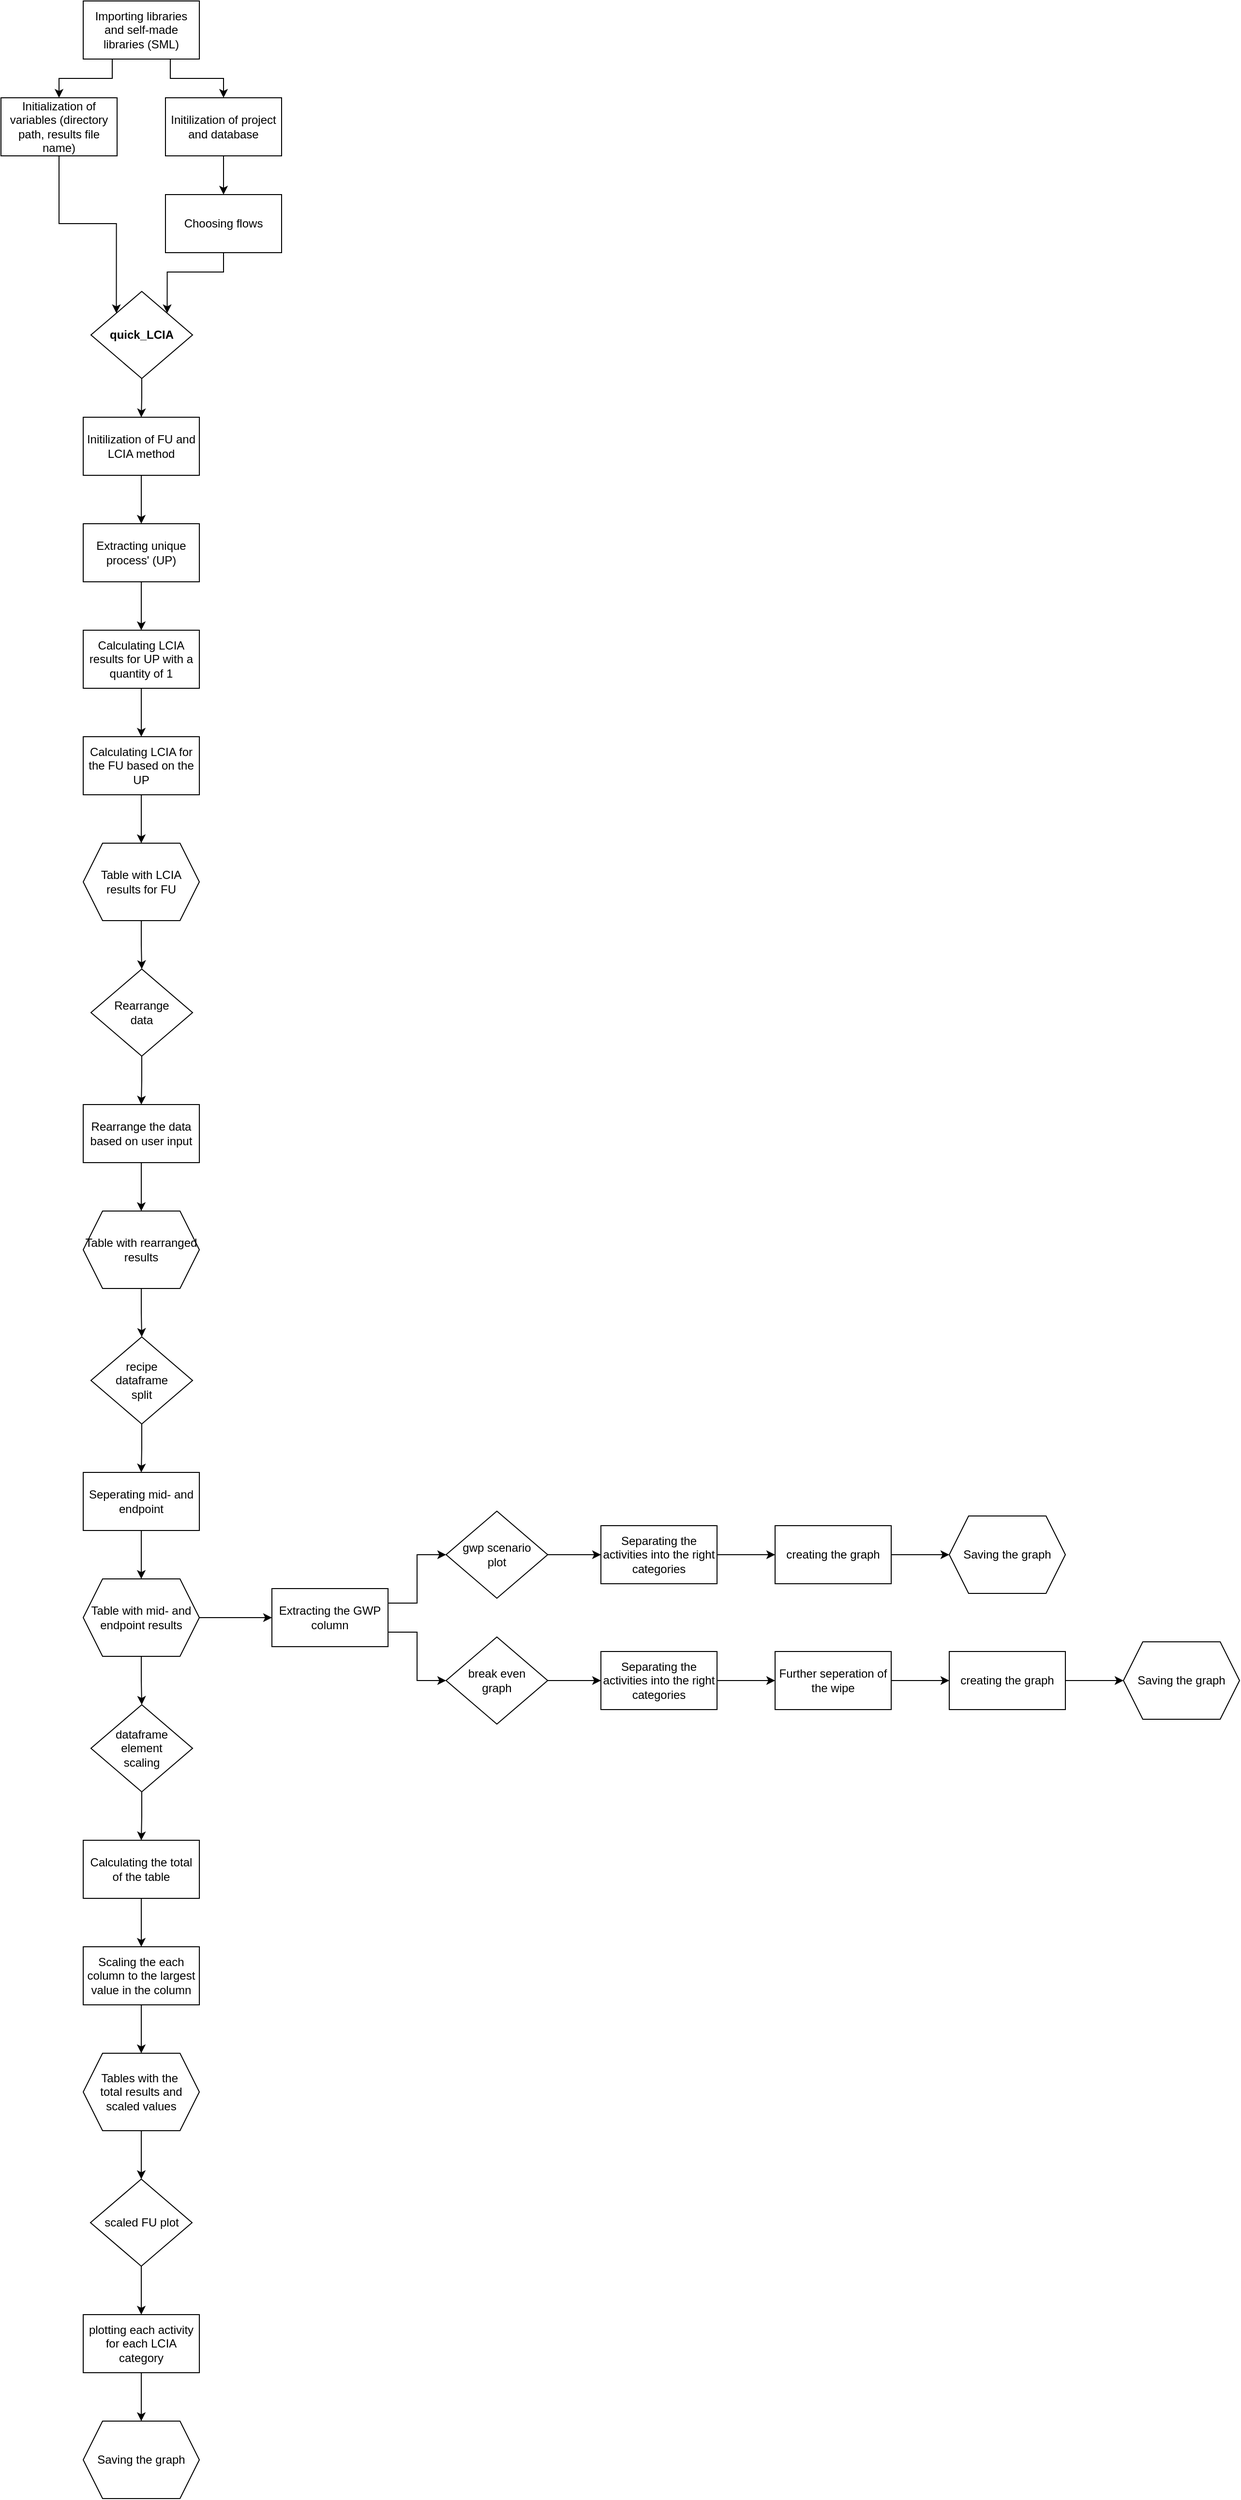 <mxfile version="24.8.4" pages="2">
  <diagram name="Page-1" id="Zev2ypRmZ33qonmUhSjh">
    <mxGraphModel dx="1443" dy="667" grid="0" gridSize="10" guides="1" tooltips="1" connect="1" arrows="1" fold="1" page="0" pageScale="1" pageWidth="827" pageHeight="1169" background="none" math="0" shadow="0">
      <root>
        <mxCell id="0" />
        <mxCell id="1" parent="0" />
        <mxCell id="hYujifUalkqf1EdXE535-4" style="edgeStyle=orthogonalEdgeStyle;rounded=0;orthogonalLoop=1;jettySize=auto;html=1;exitX=0.25;exitY=1;exitDx=0;exitDy=0;entryX=0.5;entryY=0;entryDx=0;entryDy=0;" parent="1" source="hYujifUalkqf1EdXE535-1" target="hYujifUalkqf1EdXE535-2" edge="1">
          <mxGeometry relative="1" as="geometry" />
        </mxCell>
        <mxCell id="hYujifUalkqf1EdXE535-5" style="edgeStyle=orthogonalEdgeStyle;rounded=0;orthogonalLoop=1;jettySize=auto;html=1;exitX=0.75;exitY=1;exitDx=0;exitDy=0;entryX=0.5;entryY=0;entryDx=0;entryDy=0;" parent="1" source="hYujifUalkqf1EdXE535-1" target="hYujifUalkqf1EdXE535-3" edge="1">
          <mxGeometry relative="1" as="geometry" />
        </mxCell>
        <mxCell id="hYujifUalkqf1EdXE535-1" value="&lt;span style=&quot;text-align: center;&quot;&gt;Importing libraries and self-made libraries (SML)&lt;/span&gt;" style="rounded=0;whiteSpace=wrap;html=1;" parent="1" vertex="1">
          <mxGeometry x="365" y="50" width="120" height="60" as="geometry" />
        </mxCell>
        <mxCell id="hYujifUalkqf1EdXE535-11" style="edgeStyle=orthogonalEdgeStyle;rounded=0;orthogonalLoop=1;jettySize=auto;html=1;entryX=0;entryY=0;entryDx=0;entryDy=0;" parent="1" source="hYujifUalkqf1EdXE535-2" target="hYujifUalkqf1EdXE535-9" edge="1">
          <mxGeometry relative="1" as="geometry" />
        </mxCell>
        <mxCell id="hYujifUalkqf1EdXE535-2" value="&lt;span style=&quot;text-align: center;&quot;&gt;Initialization of variables (directory path, results file name) &lt;/span&gt;" style="rounded=0;whiteSpace=wrap;html=1;" parent="1" vertex="1">
          <mxGeometry x="280" y="150" width="120" height="60" as="geometry" />
        </mxCell>
        <mxCell id="hYujifUalkqf1EdXE535-7" value="" style="edgeStyle=orthogonalEdgeStyle;rounded=0;orthogonalLoop=1;jettySize=auto;html=1;" parent="1" source="hYujifUalkqf1EdXE535-3" target="hYujifUalkqf1EdXE535-6" edge="1">
          <mxGeometry relative="1" as="geometry" />
        </mxCell>
        <mxCell id="hYujifUalkqf1EdXE535-3" value="&lt;span style=&quot;text-align: center;&quot;&gt;Initilization of project and database&lt;/span&gt;" style="rounded=0;whiteSpace=wrap;html=1;" parent="1" vertex="1">
          <mxGeometry x="450" y="150" width="120" height="60" as="geometry" />
        </mxCell>
        <mxCell id="hYujifUalkqf1EdXE535-10" style="edgeStyle=orthogonalEdgeStyle;rounded=0;orthogonalLoop=1;jettySize=auto;html=1;entryX=1;entryY=0;entryDx=0;entryDy=0;" parent="1" source="hYujifUalkqf1EdXE535-6" target="hYujifUalkqf1EdXE535-9" edge="1">
          <mxGeometry relative="1" as="geometry" />
        </mxCell>
        <mxCell id="hYujifUalkqf1EdXE535-6" value="Choosing flows" style="rounded=0;whiteSpace=wrap;html=1;" parent="1" vertex="1">
          <mxGeometry x="450" y="250" width="120" height="60" as="geometry" />
        </mxCell>
        <mxCell id="hYujifUalkqf1EdXE535-33" value="" style="edgeStyle=orthogonalEdgeStyle;rounded=0;orthogonalLoop=1;jettySize=auto;html=1;" parent="1" source="hYujifUalkqf1EdXE535-9" target="hYujifUalkqf1EdXE535-24" edge="1">
          <mxGeometry relative="1" as="geometry" />
        </mxCell>
        <mxCell id="hYujifUalkqf1EdXE535-9" value="&lt;b&gt;quick_LCIA&lt;/b&gt;" style="rhombus;whiteSpace=wrap;html=1;" parent="1" vertex="1">
          <mxGeometry x="373" y="350" width="105" height="90" as="geometry" />
        </mxCell>
        <mxCell id="hYujifUalkqf1EdXE535-23" value="" style="edgeStyle=orthogonalEdgeStyle;rounded=0;orthogonalLoop=1;jettySize=auto;html=1;" parent="1" source="hYujifUalkqf1EdXE535-24" target="hYujifUalkqf1EdXE535-26" edge="1">
          <mxGeometry relative="1" as="geometry" />
        </mxCell>
        <mxCell id="hYujifUalkqf1EdXE535-24" value="Initilization of FU and LCIA method" style="rounded=0;whiteSpace=wrap;html=1;" parent="1" vertex="1">
          <mxGeometry x="365" y="480" width="120" height="60" as="geometry" />
        </mxCell>
        <mxCell id="hYujifUalkqf1EdXE535-25" value="" style="edgeStyle=orthogonalEdgeStyle;rounded=0;orthogonalLoop=1;jettySize=auto;html=1;" parent="1" source="hYujifUalkqf1EdXE535-26" target="hYujifUalkqf1EdXE535-28" edge="1">
          <mxGeometry relative="1" as="geometry" />
        </mxCell>
        <mxCell id="hYujifUalkqf1EdXE535-26" value="Extracting unique process&#39; (UP)" style="rounded=0;whiteSpace=wrap;html=1;" parent="1" vertex="1">
          <mxGeometry x="365" y="590" width="120" height="60" as="geometry" />
        </mxCell>
        <mxCell id="hYujifUalkqf1EdXE535-27" value="" style="edgeStyle=orthogonalEdgeStyle;rounded=0;orthogonalLoop=1;jettySize=auto;html=1;" parent="1" source="hYujifUalkqf1EdXE535-28" target="hYujifUalkqf1EdXE535-30" edge="1">
          <mxGeometry relative="1" as="geometry" />
        </mxCell>
        <mxCell id="hYujifUalkqf1EdXE535-28" value="Calculating LCIA results for UP with a quantity of 1" style="rounded=0;whiteSpace=wrap;html=1;" parent="1" vertex="1">
          <mxGeometry x="365" y="700" width="120" height="60" as="geometry" />
        </mxCell>
        <mxCell id="hYujifUalkqf1EdXE535-29" value="" style="edgeStyle=orthogonalEdgeStyle;rounded=0;orthogonalLoop=1;jettySize=auto;html=1;" parent="1" source="hYujifUalkqf1EdXE535-30" target="hYujifUalkqf1EdXE535-31" edge="1">
          <mxGeometry relative="1" as="geometry" />
        </mxCell>
        <mxCell id="hYujifUalkqf1EdXE535-30" value="Calculating LCIA for the FU based on the UP" style="rounded=0;whiteSpace=wrap;html=1;" parent="1" vertex="1">
          <mxGeometry x="365" y="810" width="120" height="60" as="geometry" />
        </mxCell>
        <mxCell id="hYujifUalkqf1EdXE535-35" value="" style="edgeStyle=orthogonalEdgeStyle;rounded=0;orthogonalLoop=1;jettySize=auto;html=1;" parent="1" source="hYujifUalkqf1EdXE535-31" target="hYujifUalkqf1EdXE535-32" edge="1">
          <mxGeometry relative="1" as="geometry" />
        </mxCell>
        <mxCell id="hYujifUalkqf1EdXE535-31" value="Table with LCIA results for FU" style="shape=hexagon;perimeter=hexagonPerimeter2;whiteSpace=wrap;html=1;fixedSize=1;" parent="1" vertex="1">
          <mxGeometry x="365" y="920" width="120" height="80" as="geometry" />
        </mxCell>
        <mxCell id="hYujifUalkqf1EdXE535-37" value="" style="edgeStyle=orthogonalEdgeStyle;rounded=0;orthogonalLoop=1;jettySize=auto;html=1;" parent="1" source="hYujifUalkqf1EdXE535-32" target="hYujifUalkqf1EdXE535-36" edge="1">
          <mxGeometry relative="1" as="geometry" />
        </mxCell>
        <mxCell id="hYujifUalkqf1EdXE535-32" value="&lt;div&gt;Rearrange &lt;br&gt;&lt;/div&gt;&lt;div&gt;data&lt;/div&gt;" style="rhombus;whiteSpace=wrap;html=1;" parent="1" vertex="1">
          <mxGeometry x="373" y="1050" width="105" height="90" as="geometry" />
        </mxCell>
        <mxCell id="hYujifUalkqf1EdXE535-39" value="" style="edgeStyle=orthogonalEdgeStyle;rounded=0;orthogonalLoop=1;jettySize=auto;html=1;" parent="1" source="hYujifUalkqf1EdXE535-36" target="hYujifUalkqf1EdXE535-38" edge="1">
          <mxGeometry relative="1" as="geometry" />
        </mxCell>
        <mxCell id="hYujifUalkqf1EdXE535-36" value="Rearrange the data based on user input" style="rounded=0;whiteSpace=wrap;html=1;" parent="1" vertex="1">
          <mxGeometry x="365" y="1190" width="120" height="60" as="geometry" />
        </mxCell>
        <mxCell id="hYujifUalkqf1EdXE535-41" value="" style="edgeStyle=orthogonalEdgeStyle;rounded=0;orthogonalLoop=1;jettySize=auto;html=1;" parent="1" source="hYujifUalkqf1EdXE535-38" target="hYujifUalkqf1EdXE535-40" edge="1">
          <mxGeometry relative="1" as="geometry" />
        </mxCell>
        <mxCell id="hYujifUalkqf1EdXE535-38" value="Table with rearranged results" style="shape=hexagon;perimeter=hexagonPerimeter2;whiteSpace=wrap;html=1;fixedSize=1;" parent="1" vertex="1">
          <mxGeometry x="365" y="1300" width="120" height="80" as="geometry" />
        </mxCell>
        <mxCell id="hYujifUalkqf1EdXE535-47" value="" style="edgeStyle=orthogonalEdgeStyle;rounded=0;orthogonalLoop=1;jettySize=auto;html=1;" parent="1" source="hYujifUalkqf1EdXE535-40" target="hYujifUalkqf1EdXE535-42" edge="1">
          <mxGeometry relative="1" as="geometry" />
        </mxCell>
        <mxCell id="hYujifUalkqf1EdXE535-40" value="&lt;div&gt;recipe&lt;/div&gt;&lt;div&gt;dataframe&lt;/div&gt;&lt;div&gt;split&lt;/div&gt;" style="rhombus;whiteSpace=wrap;html=1;" parent="1" vertex="1">
          <mxGeometry x="373" y="1430" width="105" height="90" as="geometry" />
        </mxCell>
        <mxCell id="hYujifUalkqf1EdXE535-45" value="" style="edgeStyle=orthogonalEdgeStyle;rounded=0;orthogonalLoop=1;jettySize=auto;html=1;" parent="1" source="hYujifUalkqf1EdXE535-42" target="hYujifUalkqf1EdXE535-44" edge="1">
          <mxGeometry relative="1" as="geometry" />
        </mxCell>
        <mxCell id="hYujifUalkqf1EdXE535-42" value="Seperating mid- and endpoint" style="rounded=0;whiteSpace=wrap;html=1;" parent="1" vertex="1">
          <mxGeometry x="365" y="1570" width="120" height="60" as="geometry" />
        </mxCell>
        <mxCell id="hYujifUalkqf1EdXE535-49" value="" style="edgeStyle=orthogonalEdgeStyle;rounded=0;orthogonalLoop=1;jettySize=auto;html=1;" parent="1" source="hYujifUalkqf1EdXE535-44" target="hYujifUalkqf1EdXE535-48" edge="1">
          <mxGeometry relative="1" as="geometry" />
        </mxCell>
        <mxCell id="hYujifUalkqf1EdXE535-78" value="" style="edgeStyle=orthogonalEdgeStyle;rounded=0;orthogonalLoop=1;jettySize=auto;html=1;" parent="1" source="hYujifUalkqf1EdXE535-44" target="hYujifUalkqf1EdXE535-77" edge="1">
          <mxGeometry relative="1" as="geometry" />
        </mxCell>
        <mxCell id="hYujifUalkqf1EdXE535-44" value="Table with mid- and endpoint results" style="shape=hexagon;perimeter=hexagonPerimeter2;whiteSpace=wrap;html=1;fixedSize=1;" parent="1" vertex="1">
          <mxGeometry x="365" y="1680" width="120" height="80" as="geometry" />
        </mxCell>
        <mxCell id="hYujifUalkqf1EdXE535-51" value="" style="edgeStyle=orthogonalEdgeStyle;rounded=0;orthogonalLoop=1;jettySize=auto;html=1;" parent="1" source="hYujifUalkqf1EdXE535-48" target="hYujifUalkqf1EdXE535-50" edge="1">
          <mxGeometry relative="1" as="geometry" />
        </mxCell>
        <mxCell id="hYujifUalkqf1EdXE535-48" value="&lt;div&gt;dataframe&lt;/div&gt;&lt;div&gt;element&lt;/div&gt;&lt;div&gt;scaling&lt;br&gt;&lt;/div&gt;" style="rhombus;whiteSpace=wrap;html=1;" parent="1" vertex="1">
          <mxGeometry x="373" y="1810" width="105" height="90" as="geometry" />
        </mxCell>
        <mxCell id="hYujifUalkqf1EdXE535-53" value="" style="edgeStyle=orthogonalEdgeStyle;rounded=0;orthogonalLoop=1;jettySize=auto;html=1;" parent="1" source="hYujifUalkqf1EdXE535-50" target="hYujifUalkqf1EdXE535-52" edge="1">
          <mxGeometry relative="1" as="geometry" />
        </mxCell>
        <mxCell id="hYujifUalkqf1EdXE535-50" value="Calculating the total of the table" style="rounded=0;whiteSpace=wrap;html=1;" parent="1" vertex="1">
          <mxGeometry x="365" y="1950" width="120" height="60" as="geometry" />
        </mxCell>
        <mxCell id="hYujifUalkqf1EdXE535-55" value="" style="edgeStyle=orthogonalEdgeStyle;rounded=0;orthogonalLoop=1;jettySize=auto;html=1;" parent="1" source="hYujifUalkqf1EdXE535-52" target="hYujifUalkqf1EdXE535-54" edge="1">
          <mxGeometry relative="1" as="geometry" />
        </mxCell>
        <mxCell id="hYujifUalkqf1EdXE535-52" value="Scaling the each column to the largest value in the column" style="rounded=0;whiteSpace=wrap;html=1;" parent="1" vertex="1">
          <mxGeometry x="365" y="2060" width="120" height="60" as="geometry" />
        </mxCell>
        <mxCell id="hYujifUalkqf1EdXE535-65" value="" style="edgeStyle=orthogonalEdgeStyle;rounded=0;orthogonalLoop=1;jettySize=auto;html=1;" parent="1" source="hYujifUalkqf1EdXE535-54" target="hYujifUalkqf1EdXE535-57" edge="1">
          <mxGeometry relative="1" as="geometry" />
        </mxCell>
        <mxCell id="hYujifUalkqf1EdXE535-54" value="&lt;div&gt;Tables with the&amp;nbsp;&lt;/div&gt;&lt;div&gt;total results and scaled values&lt;/div&gt;" style="shape=hexagon;perimeter=hexagonPerimeter2;whiteSpace=wrap;html=1;fixedSize=1;" parent="1" vertex="1">
          <mxGeometry x="365" y="2170" width="120" height="80" as="geometry" />
        </mxCell>
        <mxCell id="hYujifUalkqf1EdXE535-76" value="" style="edgeStyle=orthogonalEdgeStyle;rounded=0;orthogonalLoop=1;jettySize=auto;html=1;" parent="1" source="hYujifUalkqf1EdXE535-56" target="hYujifUalkqf1EdXE535-73" edge="1">
          <mxGeometry relative="1" as="geometry" />
        </mxCell>
        <mxCell id="hYujifUalkqf1EdXE535-56" value="&lt;div&gt;break even&lt;/div&gt;&lt;div&gt;graph&lt;/div&gt;" style="rhombus;whiteSpace=wrap;html=1;" parent="1" vertex="1">
          <mxGeometry x="740" y="1740" width="105" height="90" as="geometry" />
        </mxCell>
        <mxCell id="hYujifUalkqf1EdXE535-71" value="" style="edgeStyle=orthogonalEdgeStyle;rounded=0;orthogonalLoop=1;jettySize=auto;html=1;" parent="1" source="hYujifUalkqf1EdXE535-57" target="hYujifUalkqf1EdXE535-69" edge="1">
          <mxGeometry relative="1" as="geometry" />
        </mxCell>
        <mxCell id="hYujifUalkqf1EdXE535-57" value="scaled FU plot" style="rhombus;whiteSpace=wrap;html=1;" parent="1" vertex="1">
          <mxGeometry x="372.5" y="2300" width="105" height="90" as="geometry" />
        </mxCell>
        <mxCell id="hYujifUalkqf1EdXE535-75" value="" style="edgeStyle=orthogonalEdgeStyle;rounded=0;orthogonalLoop=1;jettySize=auto;html=1;" parent="1" source="hYujifUalkqf1EdXE535-58" target="hYujifUalkqf1EdXE535-74" edge="1">
          <mxGeometry relative="1" as="geometry" />
        </mxCell>
        <mxCell id="hYujifUalkqf1EdXE535-58" value="&lt;div&gt;gwp scenario&lt;/div&gt;&lt;div&gt;plot&lt;br&gt;&lt;/div&gt;" style="rhombus;whiteSpace=wrap;html=1;" parent="1" vertex="1">
          <mxGeometry x="740" y="1610" width="105" height="90" as="geometry" />
        </mxCell>
        <mxCell id="hYujifUalkqf1EdXE535-72" value="" style="edgeStyle=orthogonalEdgeStyle;rounded=0;orthogonalLoop=1;jettySize=auto;html=1;" parent="1" source="hYujifUalkqf1EdXE535-69" target="hYujifUalkqf1EdXE535-70" edge="1">
          <mxGeometry relative="1" as="geometry" />
        </mxCell>
        <mxCell id="hYujifUalkqf1EdXE535-69" value="plotting each activity for each LCIA category" style="rounded=0;whiteSpace=wrap;html=1;" parent="1" vertex="1">
          <mxGeometry x="365" y="2440" width="120" height="60" as="geometry" />
        </mxCell>
        <mxCell id="hYujifUalkqf1EdXE535-70" value="Saving the graph" style="shape=hexagon;perimeter=hexagonPerimeter2;whiteSpace=wrap;html=1;fixedSize=1;" parent="1" vertex="1">
          <mxGeometry x="365" y="2550" width="120" height="80" as="geometry" />
        </mxCell>
        <mxCell id="hYujifUalkqf1EdXE535-83" value="" style="edgeStyle=orthogonalEdgeStyle;rounded=0;orthogonalLoop=1;jettySize=auto;html=1;" parent="1" source="hYujifUalkqf1EdXE535-73" target="hYujifUalkqf1EdXE535-82" edge="1">
          <mxGeometry relative="1" as="geometry" />
        </mxCell>
        <mxCell id="hYujifUalkqf1EdXE535-73" value="Separating the activities into the right categories" style="rounded=0;whiteSpace=wrap;html=1;" parent="1" vertex="1">
          <mxGeometry x="900" y="1755" width="120" height="60" as="geometry" />
        </mxCell>
        <mxCell id="hYujifUalkqf1EdXE535-84" value="" style="edgeStyle=orthogonalEdgeStyle;rounded=0;orthogonalLoop=1;jettySize=auto;html=1;" parent="1" source="hYujifUalkqf1EdXE535-74" target="hYujifUalkqf1EdXE535-81" edge="1">
          <mxGeometry relative="1" as="geometry" />
        </mxCell>
        <mxCell id="hYujifUalkqf1EdXE535-74" value="Separating the activities into the right categories" style="rounded=0;whiteSpace=wrap;html=1;" parent="1" vertex="1">
          <mxGeometry x="900" y="1625" width="120" height="60" as="geometry" />
        </mxCell>
        <mxCell id="hYujifUalkqf1EdXE535-79" style="edgeStyle=orthogonalEdgeStyle;rounded=0;orthogonalLoop=1;jettySize=auto;html=1;exitX=1;exitY=0.25;exitDx=0;exitDy=0;entryX=0;entryY=0.5;entryDx=0;entryDy=0;" parent="1" source="hYujifUalkqf1EdXE535-77" target="hYujifUalkqf1EdXE535-58" edge="1">
          <mxGeometry relative="1" as="geometry" />
        </mxCell>
        <mxCell id="hYujifUalkqf1EdXE535-80" style="edgeStyle=orthogonalEdgeStyle;rounded=0;orthogonalLoop=1;jettySize=auto;html=1;exitX=1;exitY=0.75;exitDx=0;exitDy=0;entryX=0;entryY=0.5;entryDx=0;entryDy=0;" parent="1" source="hYujifUalkqf1EdXE535-77" target="hYujifUalkqf1EdXE535-56" edge="1">
          <mxGeometry relative="1" as="geometry" />
        </mxCell>
        <mxCell id="hYujifUalkqf1EdXE535-77" value="&lt;div&gt;Extracting the GWP column&lt;br&gt;&lt;/div&gt;" style="rounded=0;whiteSpace=wrap;html=1;" parent="1" vertex="1">
          <mxGeometry x="560" y="1690" width="120" height="60" as="geometry" />
        </mxCell>
        <mxCell id="hYujifUalkqf1EdXE535-88" value="" style="edgeStyle=orthogonalEdgeStyle;rounded=0;orthogonalLoop=1;jettySize=auto;html=1;" parent="1" source="hYujifUalkqf1EdXE535-81" target="hYujifUalkqf1EdXE535-87" edge="1">
          <mxGeometry relative="1" as="geometry" />
        </mxCell>
        <mxCell id="hYujifUalkqf1EdXE535-81" value="creating the graph" style="rounded=0;whiteSpace=wrap;html=1;" parent="1" vertex="1">
          <mxGeometry x="1080" y="1625" width="120" height="60" as="geometry" />
        </mxCell>
        <mxCell id="hYujifUalkqf1EdXE535-86" value="" style="edgeStyle=orthogonalEdgeStyle;rounded=0;orthogonalLoop=1;jettySize=auto;html=1;" parent="1" source="hYujifUalkqf1EdXE535-82" target="hYujifUalkqf1EdXE535-85" edge="1">
          <mxGeometry relative="1" as="geometry" />
        </mxCell>
        <mxCell id="hYujifUalkqf1EdXE535-82" value="Further seperation of the wipe" style="rounded=0;whiteSpace=wrap;html=1;" parent="1" vertex="1">
          <mxGeometry x="1080" y="1755" width="120" height="60" as="geometry" />
        </mxCell>
        <mxCell id="hYujifUalkqf1EdXE535-90" value="" style="edgeStyle=orthogonalEdgeStyle;rounded=0;orthogonalLoop=1;jettySize=auto;html=1;" parent="1" source="hYujifUalkqf1EdXE535-85" target="hYujifUalkqf1EdXE535-89" edge="1">
          <mxGeometry relative="1" as="geometry" />
        </mxCell>
        <mxCell id="hYujifUalkqf1EdXE535-85" value="creating the graph" style="rounded=0;whiteSpace=wrap;html=1;" parent="1" vertex="1">
          <mxGeometry x="1260" y="1755" width="120" height="60" as="geometry" />
        </mxCell>
        <mxCell id="hYujifUalkqf1EdXE535-87" value="Saving the graph" style="shape=hexagon;perimeter=hexagonPerimeter2;whiteSpace=wrap;html=1;fixedSize=1;" parent="1" vertex="1">
          <mxGeometry x="1260" y="1615" width="120" height="80" as="geometry" />
        </mxCell>
        <mxCell id="hYujifUalkqf1EdXE535-89" value="Saving the graph" style="shape=hexagon;perimeter=hexagonPerimeter2;whiteSpace=wrap;html=1;fixedSize=1;" parent="1" vertex="1">
          <mxGeometry x="1440" y="1745" width="120" height="80" as="geometry" />
        </mxCell>
      </root>
    </mxGraphModel>
  </diagram>
  <diagram id="6rjlGfmrVW9EwmzGoNM0" name="Page-2">
    <mxGraphModel dx="2526" dy="1168" grid="0" gridSize="10" guides="1" tooltips="1" connect="1" arrows="1" fold="1" page="0" pageScale="1" pageWidth="827" pageHeight="1169" math="0" shadow="0">
      <root>
        <mxCell id="0" />
        <mxCell id="1" parent="0" />
        <mxCell id="a8jCALi7pJ9MRgDdzlXK-1" style="edgeStyle=orthogonalEdgeStyle;rounded=0;orthogonalLoop=1;jettySize=auto;html=1;exitX=0.25;exitY=1;exitDx=0;exitDy=0;entryX=0.5;entryY=0;entryDx=0;entryDy=0;" edge="1" parent="1" source="a8jCALi7pJ9MRgDdzlXK-3" target="a8jCALi7pJ9MRgDdzlXK-5">
          <mxGeometry relative="1" as="geometry" />
        </mxCell>
        <mxCell id="a8jCALi7pJ9MRgDdzlXK-2" style="edgeStyle=orthogonalEdgeStyle;rounded=0;orthogonalLoop=1;jettySize=auto;html=1;exitX=0.75;exitY=1;exitDx=0;exitDy=0;entryX=0.5;entryY=0;entryDx=0;entryDy=0;" edge="1" parent="1" source="a8jCALi7pJ9MRgDdzlXK-3" target="a8jCALi7pJ9MRgDdzlXK-7">
          <mxGeometry relative="1" as="geometry" />
        </mxCell>
        <mxCell id="a8jCALi7pJ9MRgDdzlXK-3" value="&lt;span style=&quot;text-align: center;&quot;&gt;Importing libraries and self-made libraries (SML)&lt;/span&gt;" style="rounded=0;whiteSpace=wrap;html=1;" vertex="1" parent="1">
          <mxGeometry x="365" y="50" width="120" height="60" as="geometry" />
        </mxCell>
        <mxCell id="a8jCALi7pJ9MRgDdzlXK-4" style="edgeStyle=orthogonalEdgeStyle;rounded=0;orthogonalLoop=1;jettySize=auto;html=1;entryX=0;entryY=0;entryDx=0;entryDy=0;" edge="1" parent="1" source="a8jCALi7pJ9MRgDdzlXK-5" target="a8jCALi7pJ9MRgDdzlXK-11">
          <mxGeometry relative="1" as="geometry" />
        </mxCell>
        <mxCell id="a8jCALi7pJ9MRgDdzlXK-5" value="&lt;span style=&quot;text-align: center;&quot;&gt;Initialization of variables (directory path, results file name) &lt;/span&gt;" style="rounded=0;whiteSpace=wrap;html=1;" vertex="1" parent="1">
          <mxGeometry x="280" y="150" width="120" height="60" as="geometry" />
        </mxCell>
        <mxCell id="a8jCALi7pJ9MRgDdzlXK-6" value="" style="edgeStyle=orthogonalEdgeStyle;rounded=0;orthogonalLoop=1;jettySize=auto;html=1;" edge="1" parent="1" source="a8jCALi7pJ9MRgDdzlXK-7" target="a8jCALi7pJ9MRgDdzlXK-9">
          <mxGeometry relative="1" as="geometry" />
        </mxCell>
        <mxCell id="a8jCALi7pJ9MRgDdzlXK-7" value="&lt;span style=&quot;text-align: center;&quot;&gt;Initilization of project and database&lt;/span&gt;" style="rounded=0;whiteSpace=wrap;html=1;" vertex="1" parent="1">
          <mxGeometry x="450" y="150" width="120" height="60" as="geometry" />
        </mxCell>
        <mxCell id="a8jCALi7pJ9MRgDdzlXK-8" style="edgeStyle=orthogonalEdgeStyle;rounded=0;orthogonalLoop=1;jettySize=auto;html=1;entryX=1;entryY=0;entryDx=0;entryDy=0;" edge="1" parent="1" source="a8jCALi7pJ9MRgDdzlXK-9" target="a8jCALi7pJ9MRgDdzlXK-11">
          <mxGeometry relative="1" as="geometry" />
        </mxCell>
        <mxCell id="a8jCALi7pJ9MRgDdzlXK-9" value="Choosing flows" style="rounded=0;whiteSpace=wrap;html=1;" vertex="1" parent="1">
          <mxGeometry x="450" y="250" width="120" height="60" as="geometry" />
        </mxCell>
        <mxCell id="a8jCALi7pJ9MRgDdzlXK-10" value="" style="edgeStyle=orthogonalEdgeStyle;rounded=0;orthogonalLoop=1;jettySize=auto;html=1;" edge="1" parent="1" source="a8jCALi7pJ9MRgDdzlXK-11" target="a8jCALi7pJ9MRgDdzlXK-13">
          <mxGeometry relative="1" as="geometry" />
        </mxCell>
        <mxCell id="a8jCALi7pJ9MRgDdzlXK-11" value="&lt;b&gt;quick_LCIA&lt;/b&gt;" style="rhombus;whiteSpace=wrap;html=1;" vertex="1" parent="1">
          <mxGeometry x="373" y="350" width="105" height="90" as="geometry" />
        </mxCell>
        <mxCell id="a8jCALi7pJ9MRgDdzlXK-12" value="" style="edgeStyle=orthogonalEdgeStyle;rounded=0;orthogonalLoop=1;jettySize=auto;html=1;" edge="1" parent="1" source="a8jCALi7pJ9MRgDdzlXK-13" target="a8jCALi7pJ9MRgDdzlXK-15">
          <mxGeometry relative="1" as="geometry" />
        </mxCell>
        <mxCell id="a8jCALi7pJ9MRgDdzlXK-13" value="Initilization of FU and LCIA method" style="rounded=0;whiteSpace=wrap;html=1;" vertex="1" parent="1">
          <mxGeometry x="365" y="480" width="120" height="60" as="geometry" />
        </mxCell>
        <mxCell id="a8jCALi7pJ9MRgDdzlXK-14" value="" style="edgeStyle=orthogonalEdgeStyle;rounded=0;orthogonalLoop=1;jettySize=auto;html=1;" edge="1" parent="1" source="a8jCALi7pJ9MRgDdzlXK-15" target="a8jCALi7pJ9MRgDdzlXK-17">
          <mxGeometry relative="1" as="geometry" />
        </mxCell>
        <mxCell id="a8jCALi7pJ9MRgDdzlXK-15" value="Extracting unique process&#39; (UP)" style="rounded=0;whiteSpace=wrap;html=1;" vertex="1" parent="1">
          <mxGeometry x="365" y="590" width="120" height="60" as="geometry" />
        </mxCell>
        <mxCell id="a8jCALi7pJ9MRgDdzlXK-16" value="" style="edgeStyle=orthogonalEdgeStyle;rounded=0;orthogonalLoop=1;jettySize=auto;html=1;" edge="1" parent="1" source="a8jCALi7pJ9MRgDdzlXK-17" target="a8jCALi7pJ9MRgDdzlXK-19">
          <mxGeometry relative="1" as="geometry" />
        </mxCell>
        <mxCell id="a8jCALi7pJ9MRgDdzlXK-17" value="Calculating LCIA results for UP with a quantity of 1" style="rounded=0;whiteSpace=wrap;html=1;" vertex="1" parent="1">
          <mxGeometry x="365" y="700" width="120" height="60" as="geometry" />
        </mxCell>
        <mxCell id="a8jCALi7pJ9MRgDdzlXK-18" value="" style="edgeStyle=orthogonalEdgeStyle;rounded=0;orthogonalLoop=1;jettySize=auto;html=1;" edge="1" parent="1" source="a8jCALi7pJ9MRgDdzlXK-19" target="a8jCALi7pJ9MRgDdzlXK-21">
          <mxGeometry relative="1" as="geometry" />
        </mxCell>
        <mxCell id="a8jCALi7pJ9MRgDdzlXK-19" value="Calculating LCIA for the FU based on the UP" style="rounded=0;whiteSpace=wrap;html=1;" vertex="1" parent="1">
          <mxGeometry x="365" y="810" width="120" height="60" as="geometry" />
        </mxCell>
        <mxCell id="a8jCALi7pJ9MRgDdzlXK-20" value="" style="edgeStyle=orthogonalEdgeStyle;rounded=0;orthogonalLoop=1;jettySize=auto;html=1;" edge="1" parent="1" source="a8jCALi7pJ9MRgDdzlXK-21" target="a8jCALi7pJ9MRgDdzlXK-23">
          <mxGeometry relative="1" as="geometry" />
        </mxCell>
        <mxCell id="a8jCALi7pJ9MRgDdzlXK-21" value="Table with LCIA results for FU" style="shape=hexagon;perimeter=hexagonPerimeter2;whiteSpace=wrap;html=1;fixedSize=1;" vertex="1" parent="1">
          <mxGeometry x="365" y="920" width="120" height="80" as="geometry" />
        </mxCell>
        <mxCell id="a8jCALi7pJ9MRgDdzlXK-22" value="" style="edgeStyle=orthogonalEdgeStyle;rounded=0;orthogonalLoop=1;jettySize=auto;html=1;" edge="1" parent="1" source="a8jCALi7pJ9MRgDdzlXK-23" target="a8jCALi7pJ9MRgDdzlXK-25">
          <mxGeometry relative="1" as="geometry" />
        </mxCell>
        <mxCell id="a8jCALi7pJ9MRgDdzlXK-23" value="&lt;div&gt;Rearrange &lt;br&gt;&lt;/div&gt;&lt;div&gt;data&lt;/div&gt;" style="rhombus;whiteSpace=wrap;html=1;" vertex="1" parent="1">
          <mxGeometry x="373" y="1050" width="105" height="90" as="geometry" />
        </mxCell>
        <mxCell id="a8jCALi7pJ9MRgDdzlXK-24" value="" style="edgeStyle=orthogonalEdgeStyle;rounded=0;orthogonalLoop=1;jettySize=auto;html=1;" edge="1" parent="1" source="a8jCALi7pJ9MRgDdzlXK-25" target="a8jCALi7pJ9MRgDdzlXK-27">
          <mxGeometry relative="1" as="geometry" />
        </mxCell>
        <mxCell id="a8jCALi7pJ9MRgDdzlXK-25" value="Rearrange the data based on user input" style="rounded=0;whiteSpace=wrap;html=1;" vertex="1" parent="1">
          <mxGeometry x="365" y="1190" width="120" height="60" as="geometry" />
        </mxCell>
        <mxCell id="a8jCALi7pJ9MRgDdzlXK-26" value="" style="edgeStyle=orthogonalEdgeStyle;rounded=0;orthogonalLoop=1;jettySize=auto;html=1;" edge="1" parent="1" source="a8jCALi7pJ9MRgDdzlXK-27" target="a8jCALi7pJ9MRgDdzlXK-29">
          <mxGeometry relative="1" as="geometry" />
        </mxCell>
        <mxCell id="a8jCALi7pJ9MRgDdzlXK-27" value="Table with rearranged results" style="shape=hexagon;perimeter=hexagonPerimeter2;whiteSpace=wrap;html=1;fixedSize=1;" vertex="1" parent="1">
          <mxGeometry x="365" y="1300" width="120" height="80" as="geometry" />
        </mxCell>
        <mxCell id="a8jCALi7pJ9MRgDdzlXK-28" value="" style="edgeStyle=orthogonalEdgeStyle;rounded=0;orthogonalLoop=1;jettySize=auto;html=1;" edge="1" parent="1" source="a8jCALi7pJ9MRgDdzlXK-29" target="a8jCALi7pJ9MRgDdzlXK-31">
          <mxGeometry relative="1" as="geometry" />
        </mxCell>
        <mxCell id="a8jCALi7pJ9MRgDdzlXK-29" value="&lt;div&gt;recipe&lt;/div&gt;&lt;div&gt;dataframe&lt;/div&gt;&lt;div&gt;split&lt;/div&gt;" style="rhombus;whiteSpace=wrap;html=1;" vertex="1" parent="1">
          <mxGeometry x="373" y="1430" width="105" height="90" as="geometry" />
        </mxCell>
        <mxCell id="a8jCALi7pJ9MRgDdzlXK-30" value="" style="edgeStyle=orthogonalEdgeStyle;rounded=0;orthogonalLoop=1;jettySize=auto;html=1;" edge="1" parent="1" source="a8jCALi7pJ9MRgDdzlXK-31" target="a8jCALi7pJ9MRgDdzlXK-34">
          <mxGeometry relative="1" as="geometry" />
        </mxCell>
        <mxCell id="a8jCALi7pJ9MRgDdzlXK-31" value="Seperating mid- and endpoint" style="rounded=0;whiteSpace=wrap;html=1;" vertex="1" parent="1">
          <mxGeometry x="365" y="1570" width="120" height="60" as="geometry" />
        </mxCell>
        <mxCell id="a8jCALi7pJ9MRgDdzlXK-32" value="" style="edgeStyle=orthogonalEdgeStyle;rounded=0;orthogonalLoop=1;jettySize=auto;html=1;" edge="1" parent="1" source="a8jCALi7pJ9MRgDdzlXK-34" target="a8jCALi7pJ9MRgDdzlXK-36">
          <mxGeometry relative="1" as="geometry" />
        </mxCell>
        <mxCell id="a8jCALi7pJ9MRgDdzlXK-33" value="" style="edgeStyle=orthogonalEdgeStyle;rounded=0;orthogonalLoop=1;jettySize=auto;html=1;" edge="1" parent="1" source="a8jCALi7pJ9MRgDdzlXK-34" target="a8jCALi7pJ9MRgDdzlXK-58">
          <mxGeometry relative="1" as="geometry" />
        </mxCell>
        <mxCell id="a8jCALi7pJ9MRgDdzlXK-34" value="Table with mid- and endpoint results" style="shape=hexagon;perimeter=hexagonPerimeter2;whiteSpace=wrap;html=1;fixedSize=1;" vertex="1" parent="1">
          <mxGeometry x="365" y="1680" width="120" height="80" as="geometry" />
        </mxCell>
        <mxCell id="a8jCALi7pJ9MRgDdzlXK-35" value="" style="edgeStyle=orthogonalEdgeStyle;rounded=0;orthogonalLoop=1;jettySize=auto;html=1;" edge="1" parent="1" source="a8jCALi7pJ9MRgDdzlXK-36" target="a8jCALi7pJ9MRgDdzlXK-38">
          <mxGeometry relative="1" as="geometry" />
        </mxCell>
        <mxCell id="a8jCALi7pJ9MRgDdzlXK-36" value="&lt;div&gt;dataframe&lt;/div&gt;&lt;div&gt;element&lt;/div&gt;&lt;div&gt;scaling&lt;br&gt;&lt;/div&gt;" style="rhombus;whiteSpace=wrap;html=1;" vertex="1" parent="1">
          <mxGeometry x="373" y="1810" width="105" height="90" as="geometry" />
        </mxCell>
        <mxCell id="a8jCALi7pJ9MRgDdzlXK-37" value="" style="edgeStyle=orthogonalEdgeStyle;rounded=0;orthogonalLoop=1;jettySize=auto;html=1;" edge="1" parent="1" source="a8jCALi7pJ9MRgDdzlXK-38" target="a8jCALi7pJ9MRgDdzlXK-40">
          <mxGeometry relative="1" as="geometry" />
        </mxCell>
        <mxCell id="a8jCALi7pJ9MRgDdzlXK-38" value="Calculating the total of the table" style="rounded=0;whiteSpace=wrap;html=1;" vertex="1" parent="1">
          <mxGeometry x="365" y="1950" width="120" height="60" as="geometry" />
        </mxCell>
        <mxCell id="a8jCALi7pJ9MRgDdzlXK-39" value="" style="edgeStyle=orthogonalEdgeStyle;rounded=0;orthogonalLoop=1;jettySize=auto;html=1;" edge="1" parent="1" source="a8jCALi7pJ9MRgDdzlXK-40" target="a8jCALi7pJ9MRgDdzlXK-42">
          <mxGeometry relative="1" as="geometry" />
        </mxCell>
        <mxCell id="a8jCALi7pJ9MRgDdzlXK-40" value="Scaling the each column to the largest value in the column" style="rounded=0;whiteSpace=wrap;html=1;" vertex="1" parent="1">
          <mxGeometry x="365" y="2060" width="120" height="60" as="geometry" />
        </mxCell>
        <mxCell id="a8jCALi7pJ9MRgDdzlXK-41" value="" style="edgeStyle=orthogonalEdgeStyle;rounded=0;orthogonalLoop=1;jettySize=auto;html=1;" edge="1" parent="1" source="a8jCALi7pJ9MRgDdzlXK-42" target="a8jCALi7pJ9MRgDdzlXK-46">
          <mxGeometry relative="1" as="geometry" />
        </mxCell>
        <mxCell id="a8jCALi7pJ9MRgDdzlXK-42" value="&lt;div&gt;Tables with the&amp;nbsp;&lt;/div&gt;&lt;div&gt;total results and scaled values&lt;/div&gt;" style="shape=hexagon;perimeter=hexagonPerimeter2;whiteSpace=wrap;html=1;fixedSize=1;" vertex="1" parent="1">
          <mxGeometry x="365" y="2170" width="120" height="80" as="geometry" />
        </mxCell>
        <mxCell id="a8jCALi7pJ9MRgDdzlXK-43" value="" style="edgeStyle=orthogonalEdgeStyle;rounded=0;orthogonalLoop=1;jettySize=auto;html=1;" edge="1" parent="1" source="a8jCALi7pJ9MRgDdzlXK-44" target="a8jCALi7pJ9MRgDdzlXK-53">
          <mxGeometry relative="1" as="geometry" />
        </mxCell>
        <mxCell id="a8jCALi7pJ9MRgDdzlXK-44" value="&lt;div&gt;break even&lt;/div&gt;&lt;div&gt;graph&lt;/div&gt;" style="rhombus;whiteSpace=wrap;html=1;" vertex="1" parent="1">
          <mxGeometry x="740" y="1740" width="105" height="90" as="geometry" />
        </mxCell>
        <mxCell id="a8jCALi7pJ9MRgDdzlXK-45" value="" style="edgeStyle=orthogonalEdgeStyle;rounded=0;orthogonalLoop=1;jettySize=auto;html=1;" edge="1" parent="1" source="a8jCALi7pJ9MRgDdzlXK-46" target="a8jCALi7pJ9MRgDdzlXK-50">
          <mxGeometry relative="1" as="geometry" />
        </mxCell>
        <mxCell id="a8jCALi7pJ9MRgDdzlXK-46" value="scaled FU plot" style="rhombus;whiteSpace=wrap;html=1;" vertex="1" parent="1">
          <mxGeometry x="372.5" y="2300" width="105" height="90" as="geometry" />
        </mxCell>
        <mxCell id="a8jCALi7pJ9MRgDdzlXK-47" value="" style="edgeStyle=orthogonalEdgeStyle;rounded=0;orthogonalLoop=1;jettySize=auto;html=1;" edge="1" parent="1" source="a8jCALi7pJ9MRgDdzlXK-48" target="a8jCALi7pJ9MRgDdzlXK-55">
          <mxGeometry relative="1" as="geometry" />
        </mxCell>
        <mxCell id="a8jCALi7pJ9MRgDdzlXK-48" value="&lt;div&gt;gwp scenario&lt;/div&gt;&lt;div&gt;plot&lt;br&gt;&lt;/div&gt;" style="rhombus;whiteSpace=wrap;html=1;" vertex="1" parent="1">
          <mxGeometry x="740" y="1610" width="105" height="90" as="geometry" />
        </mxCell>
        <mxCell id="a8jCALi7pJ9MRgDdzlXK-49" value="" style="edgeStyle=orthogonalEdgeStyle;rounded=0;orthogonalLoop=1;jettySize=auto;html=1;" edge="1" parent="1" source="a8jCALi7pJ9MRgDdzlXK-50" target="a8jCALi7pJ9MRgDdzlXK-51">
          <mxGeometry relative="1" as="geometry" />
        </mxCell>
        <mxCell id="a8jCALi7pJ9MRgDdzlXK-50" value="plotting each activity for each LCIA category" style="rounded=0;whiteSpace=wrap;html=1;" vertex="1" parent="1">
          <mxGeometry x="365" y="2440" width="120" height="60" as="geometry" />
        </mxCell>
        <mxCell id="a8jCALi7pJ9MRgDdzlXK-51" value="Saving the graph" style="shape=hexagon;perimeter=hexagonPerimeter2;whiteSpace=wrap;html=1;fixedSize=1;" vertex="1" parent="1">
          <mxGeometry x="365" y="2550" width="120" height="80" as="geometry" />
        </mxCell>
        <mxCell id="a8jCALi7pJ9MRgDdzlXK-52" value="" style="edgeStyle=orthogonalEdgeStyle;rounded=0;orthogonalLoop=1;jettySize=auto;html=1;" edge="1" parent="1" source="a8jCALi7pJ9MRgDdzlXK-53" target="a8jCALi7pJ9MRgDdzlXK-62">
          <mxGeometry relative="1" as="geometry" />
        </mxCell>
        <mxCell id="a8jCALi7pJ9MRgDdzlXK-53" value="Separating the activities into the right categories" style="rounded=0;whiteSpace=wrap;html=1;" vertex="1" parent="1">
          <mxGeometry x="900" y="1755" width="120" height="60" as="geometry" />
        </mxCell>
        <mxCell id="a8jCALi7pJ9MRgDdzlXK-54" value="" style="edgeStyle=orthogonalEdgeStyle;rounded=0;orthogonalLoop=1;jettySize=auto;html=1;" edge="1" parent="1" source="a8jCALi7pJ9MRgDdzlXK-55" target="a8jCALi7pJ9MRgDdzlXK-60">
          <mxGeometry relative="1" as="geometry" />
        </mxCell>
        <mxCell id="a8jCALi7pJ9MRgDdzlXK-55" value="Separating the activities into the right categories" style="rounded=0;whiteSpace=wrap;html=1;" vertex="1" parent="1">
          <mxGeometry x="900" y="1625" width="120" height="60" as="geometry" />
        </mxCell>
        <mxCell id="a8jCALi7pJ9MRgDdzlXK-56" style="edgeStyle=orthogonalEdgeStyle;rounded=0;orthogonalLoop=1;jettySize=auto;html=1;exitX=1;exitY=0.25;exitDx=0;exitDy=0;entryX=0;entryY=0.5;entryDx=0;entryDy=0;" edge="1" parent="1" source="a8jCALi7pJ9MRgDdzlXK-58" target="a8jCALi7pJ9MRgDdzlXK-48">
          <mxGeometry relative="1" as="geometry" />
        </mxCell>
        <mxCell id="a8jCALi7pJ9MRgDdzlXK-57" style="edgeStyle=orthogonalEdgeStyle;rounded=0;orthogonalLoop=1;jettySize=auto;html=1;exitX=1;exitY=0.75;exitDx=0;exitDy=0;entryX=0;entryY=0.5;entryDx=0;entryDy=0;" edge="1" parent="1" source="a8jCALi7pJ9MRgDdzlXK-58" target="a8jCALi7pJ9MRgDdzlXK-44">
          <mxGeometry relative="1" as="geometry" />
        </mxCell>
        <mxCell id="a8jCALi7pJ9MRgDdzlXK-58" value="&lt;div&gt;Extracting the GWP column&lt;br&gt;&lt;/div&gt;" style="rounded=0;whiteSpace=wrap;html=1;" vertex="1" parent="1">
          <mxGeometry x="560" y="1690" width="120" height="60" as="geometry" />
        </mxCell>
        <mxCell id="a8jCALi7pJ9MRgDdzlXK-59" value="" style="edgeStyle=orthogonalEdgeStyle;rounded=0;orthogonalLoop=1;jettySize=auto;html=1;" edge="1" parent="1" source="a8jCALi7pJ9MRgDdzlXK-60" target="a8jCALi7pJ9MRgDdzlXK-65">
          <mxGeometry relative="1" as="geometry" />
        </mxCell>
        <mxCell id="a8jCALi7pJ9MRgDdzlXK-60" value="creating the graph" style="rounded=0;whiteSpace=wrap;html=1;" vertex="1" parent="1">
          <mxGeometry x="1080" y="1625" width="120" height="60" as="geometry" />
        </mxCell>
        <mxCell id="a8jCALi7pJ9MRgDdzlXK-61" value="" style="edgeStyle=orthogonalEdgeStyle;rounded=0;orthogonalLoop=1;jettySize=auto;html=1;" edge="1" parent="1" source="a8jCALi7pJ9MRgDdzlXK-62" target="a8jCALi7pJ9MRgDdzlXK-64">
          <mxGeometry relative="1" as="geometry" />
        </mxCell>
        <mxCell id="a8jCALi7pJ9MRgDdzlXK-62" value="Further seperation of the wipe" style="rounded=0;whiteSpace=wrap;html=1;" vertex="1" parent="1">
          <mxGeometry x="1080" y="1755" width="120" height="60" as="geometry" />
        </mxCell>
        <mxCell id="a8jCALi7pJ9MRgDdzlXK-63" value="" style="edgeStyle=orthogonalEdgeStyle;rounded=0;orthogonalLoop=1;jettySize=auto;html=1;" edge="1" parent="1" source="a8jCALi7pJ9MRgDdzlXK-64" target="a8jCALi7pJ9MRgDdzlXK-66">
          <mxGeometry relative="1" as="geometry" />
        </mxCell>
        <mxCell id="a8jCALi7pJ9MRgDdzlXK-64" value="creating the graph" style="rounded=0;whiteSpace=wrap;html=1;" vertex="1" parent="1">
          <mxGeometry x="1260" y="1755" width="120" height="60" as="geometry" />
        </mxCell>
        <mxCell id="a8jCALi7pJ9MRgDdzlXK-65" value="Saving the graph" style="shape=hexagon;perimeter=hexagonPerimeter2;whiteSpace=wrap;html=1;fixedSize=1;" vertex="1" parent="1">
          <mxGeometry x="1260" y="1615" width="120" height="80" as="geometry" />
        </mxCell>
        <mxCell id="a8jCALi7pJ9MRgDdzlXK-66" value="Saving the graph" style="shape=hexagon;perimeter=hexagonPerimeter2;whiteSpace=wrap;html=1;fixedSize=1;" vertex="1" parent="1">
          <mxGeometry x="1440" y="1745" width="120" height="80" as="geometry" />
        </mxCell>
      </root>
    </mxGraphModel>
  </diagram>
</mxfile>
